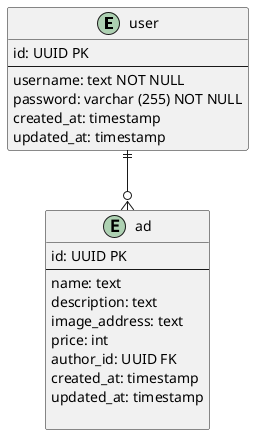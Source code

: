 @startuml name
entity "user" as user {
id: UUID PK
--
username: text NOT NULL
password: varchar (255) NOT NULL
created_at: timestamp
updated_at: timestamp
}
entity "ad" as ad {
id: UUID PK
--
name: text
description: text
image_address: text
price: int
author_id: UUID FK
created_at: timestamp
updated_at: timestamp

}
user ||--o{ ad
@enduml